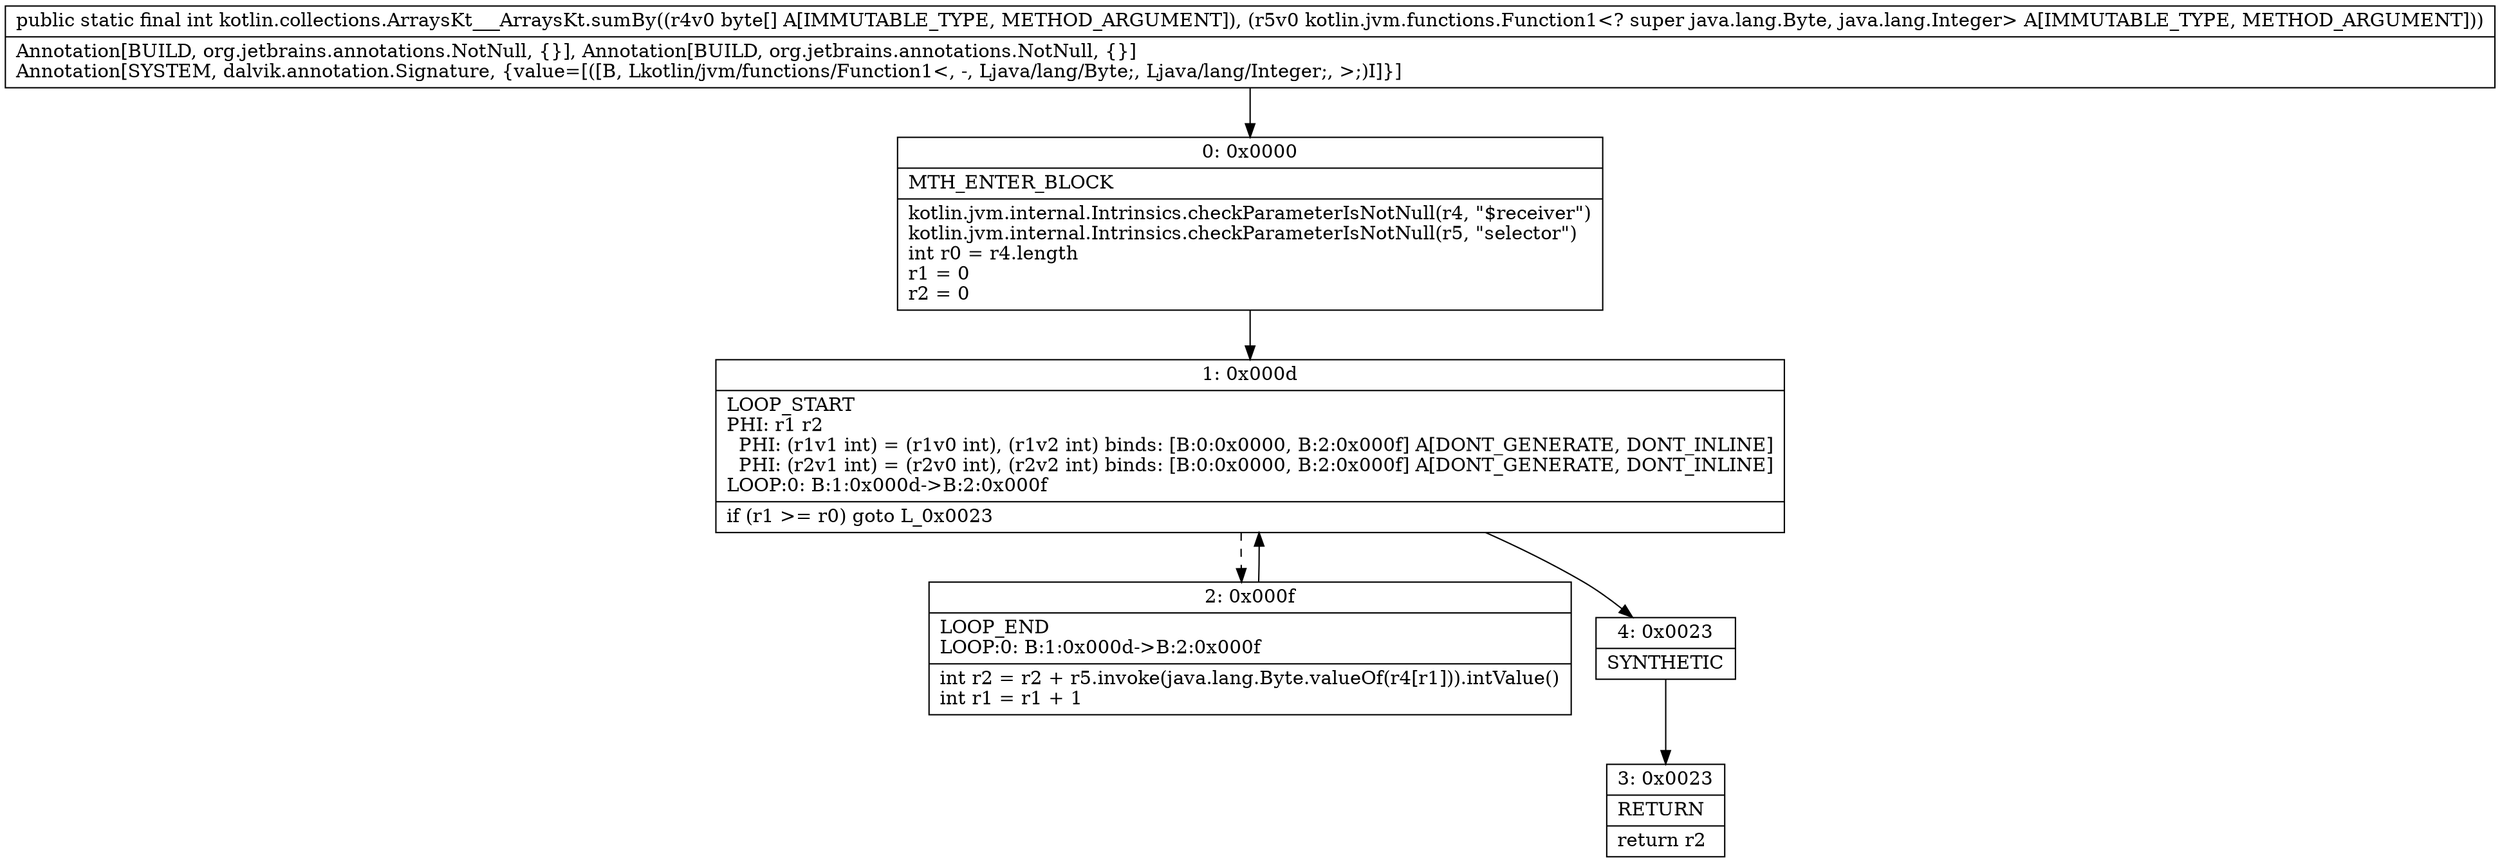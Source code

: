 digraph "CFG forkotlin.collections.ArraysKt___ArraysKt.sumBy([BLkotlin\/jvm\/functions\/Function1;)I" {
Node_0 [shape=record,label="{0\:\ 0x0000|MTH_ENTER_BLOCK\l|kotlin.jvm.internal.Intrinsics.checkParameterIsNotNull(r4, \"$receiver\")\lkotlin.jvm.internal.Intrinsics.checkParameterIsNotNull(r5, \"selector\")\lint r0 = r4.length\lr1 = 0\lr2 = 0\l}"];
Node_1 [shape=record,label="{1\:\ 0x000d|LOOP_START\lPHI: r1 r2 \l  PHI: (r1v1 int) = (r1v0 int), (r1v2 int) binds: [B:0:0x0000, B:2:0x000f] A[DONT_GENERATE, DONT_INLINE]\l  PHI: (r2v1 int) = (r2v0 int), (r2v2 int) binds: [B:0:0x0000, B:2:0x000f] A[DONT_GENERATE, DONT_INLINE]\lLOOP:0: B:1:0x000d\-\>B:2:0x000f\l|if (r1 \>= r0) goto L_0x0023\l}"];
Node_2 [shape=record,label="{2\:\ 0x000f|LOOP_END\lLOOP:0: B:1:0x000d\-\>B:2:0x000f\l|int r2 = r2 + r5.invoke(java.lang.Byte.valueOf(r4[r1])).intValue()\lint r1 = r1 + 1\l}"];
Node_3 [shape=record,label="{3\:\ 0x0023|RETURN\l|return r2\l}"];
Node_4 [shape=record,label="{4\:\ 0x0023|SYNTHETIC\l}"];
MethodNode[shape=record,label="{public static final int kotlin.collections.ArraysKt___ArraysKt.sumBy((r4v0 byte[] A[IMMUTABLE_TYPE, METHOD_ARGUMENT]), (r5v0 kotlin.jvm.functions.Function1\<? super java.lang.Byte, java.lang.Integer\> A[IMMUTABLE_TYPE, METHOD_ARGUMENT]))  | Annotation[BUILD, org.jetbrains.annotations.NotNull, \{\}], Annotation[BUILD, org.jetbrains.annotations.NotNull, \{\}]\lAnnotation[SYSTEM, dalvik.annotation.Signature, \{value=[([B, Lkotlin\/jvm\/functions\/Function1\<, \-, Ljava\/lang\/Byte;, Ljava\/lang\/Integer;, \>;)I]\}]\l}"];
MethodNode -> Node_0;
Node_0 -> Node_1;
Node_1 -> Node_2[style=dashed];
Node_1 -> Node_4;
Node_2 -> Node_1;
Node_4 -> Node_3;
}

